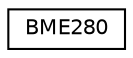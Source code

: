 digraph "Graphical Class Hierarchy"
{
 // LATEX_PDF_SIZE
  edge [fontname="Helvetica",fontsize="10",labelfontname="Helvetica",labelfontsize="10"];
  node [fontname="Helvetica",fontsize="10",shape=record];
  rankdir="LR";
  Node0 [label="BME280",height=0.2,width=0.4,color="black", fillcolor="white", style="filled",URL="$class_b_m_e280.html",tooltip=" "];
}
